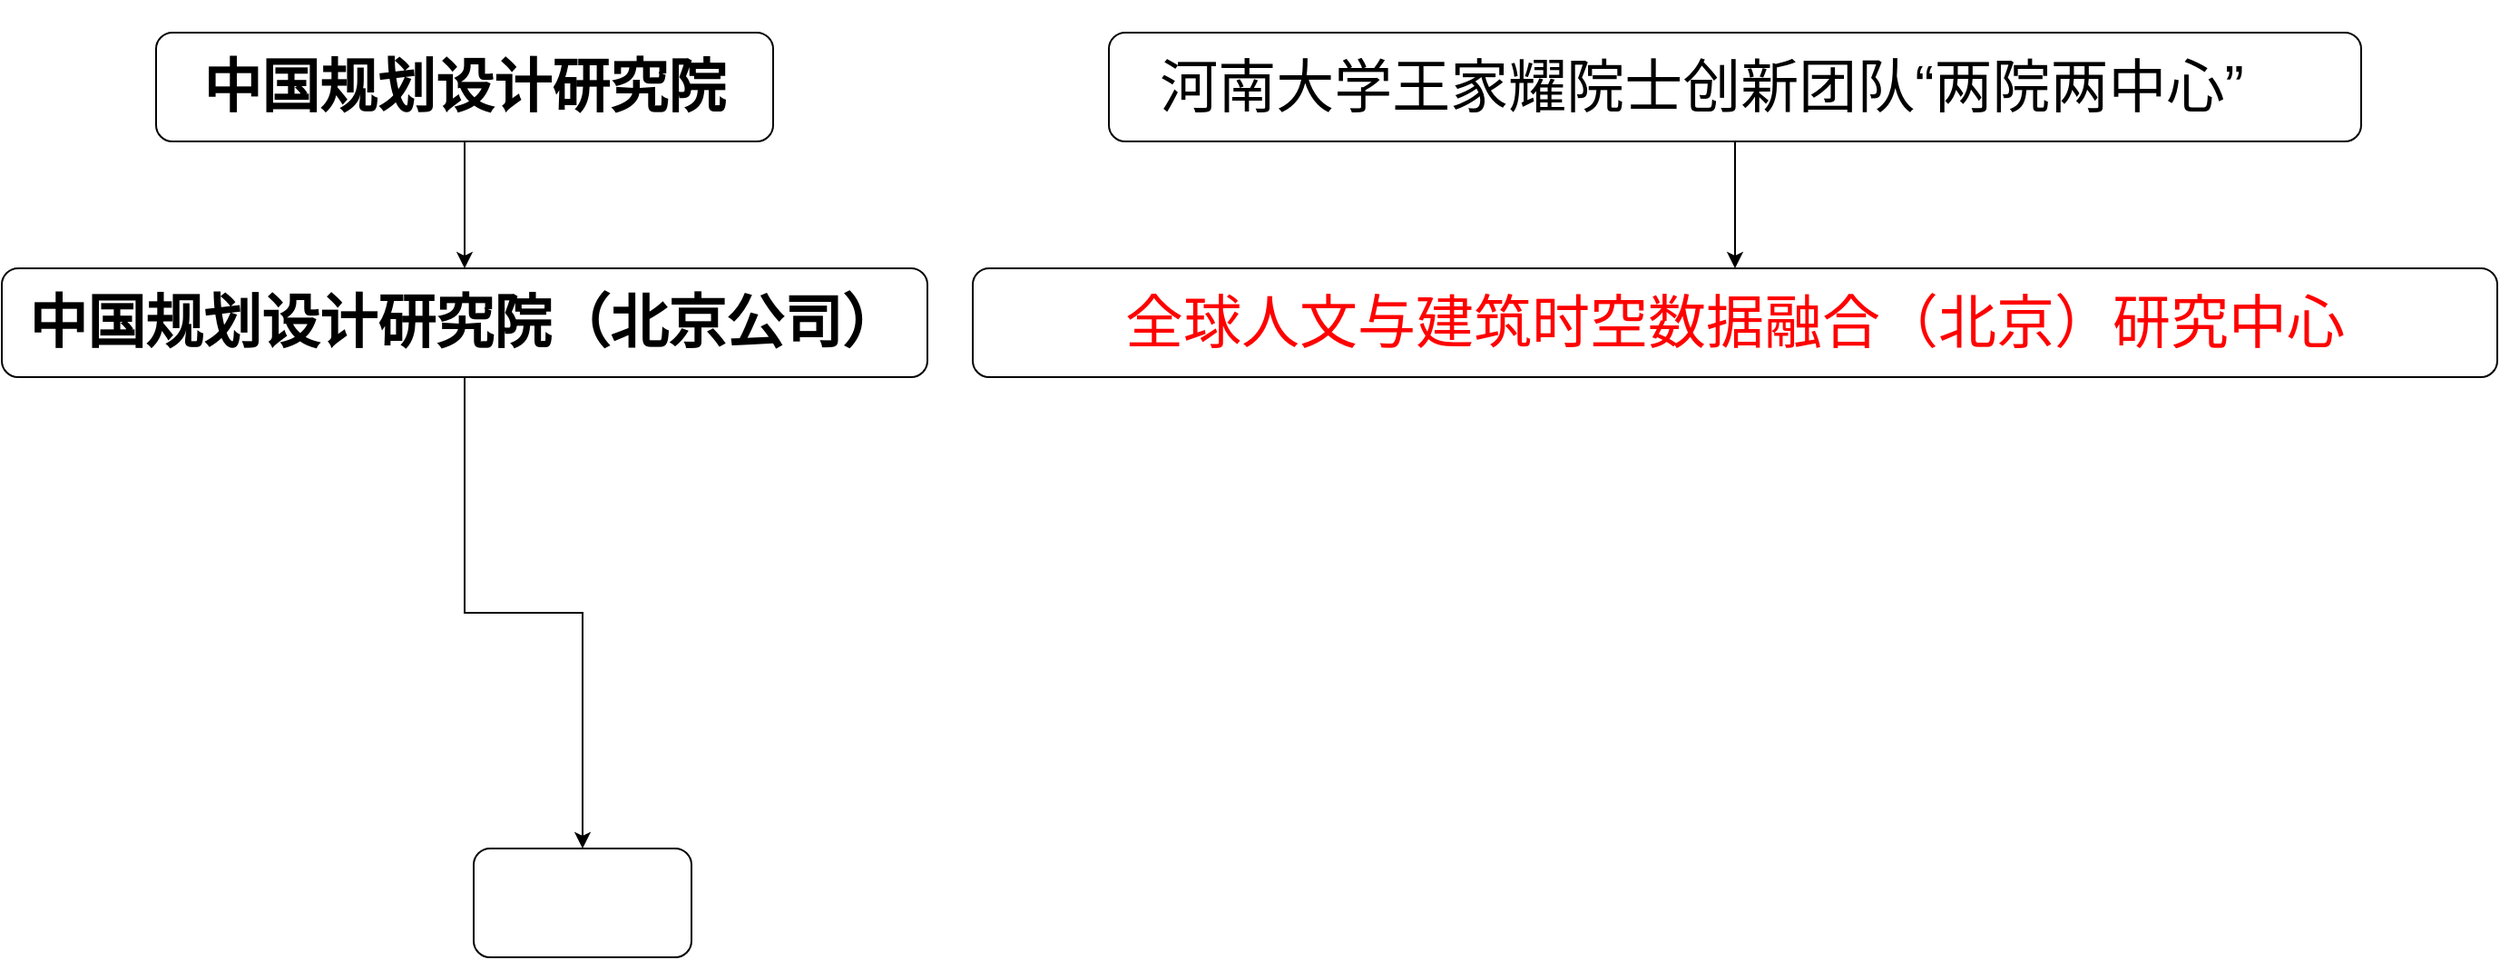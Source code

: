 <mxfile version="22.1.15" type="github">
  <diagram name="第 1 页" id="8YTZ6w2VcloBYaFF-o3J">
    <mxGraphModel dx="2603" dy="774" grid="1" gridSize="10" guides="1" tooltips="1" connect="1" arrows="1" fold="1" page="1" pageScale="1" pageWidth="1169" pageHeight="827" math="0" shadow="0">
      <root>
        <mxCell id="0" />
        <mxCell id="1" parent="0" />
        <mxCell id="N-LqaI-b5l2ttmITCtSE-4" style="edgeStyle=orthogonalEdgeStyle;rounded=0;orthogonalLoop=1;jettySize=auto;html=1;" edge="1" parent="1" source="N-LqaI-b5l2ttmITCtSE-1" target="N-LqaI-b5l2ttmITCtSE-3">
          <mxGeometry relative="1" as="geometry" />
        </mxCell>
        <mxCell id="N-LqaI-b5l2ttmITCtSE-1" value="&lt;br/&gt;&lt;br/&gt;&lt;div style=&quot;language:zh-CN;margin-top:0pt;margin-bottom:0pt;&lt;br/&gt;margin-left:.38in;text-indent:-.38in&quot; class=&quot;O0&quot;&gt;&lt;span style=&quot;font-size:24.0pt&quot;&gt;&lt;/span&gt;&lt;span style=&quot;font-size:24.0pt;&lt;br/&gt;font-family:仿宋;mso-ascii-font-family:仿宋;mso-fareast-font-family:仿宋;language:&lt;br/&gt;zh-CN&quot;&gt;河南大学王家耀院士创新团队“两院两中心”&lt;/span&gt;&lt;/div&gt;&lt;br/&gt;&lt;br/&gt;" style="rounded=1;whiteSpace=wrap;html=1;" vertex="1" parent="1">
          <mxGeometry x="350" y="130" width="690" height="60" as="geometry" />
        </mxCell>
        <mxCell id="N-LqaI-b5l2ttmITCtSE-3" value="&lt;div&gt;&lt;font style=&quot;font-size: 32px;&quot;&gt;&lt;span style=&quot;color: red;&quot;&gt;全球人文与建筑时空数据融合（北京）研究中心&lt;/span&gt;&lt;/font&gt;&lt;/div&gt;" style="rounded=1;whiteSpace=wrap;html=1;" vertex="1" parent="1">
          <mxGeometry x="275" y="260" width="840" height="60" as="geometry" />
        </mxCell>
        <mxCell id="N-LqaI-b5l2ttmITCtSE-7" style="edgeStyle=orthogonalEdgeStyle;rounded=0;orthogonalLoop=1;jettySize=auto;html=1;" edge="1" parent="1" source="N-LqaI-b5l2ttmITCtSE-5" target="N-LqaI-b5l2ttmITCtSE-6">
          <mxGeometry relative="1" as="geometry" />
        </mxCell>
        <mxCell id="N-LqaI-b5l2ttmITCtSE-5" value="&lt;font style=&quot;font-size: 32px;&quot;&gt;&lt;b&gt;中国规划设计研究院&lt;/b&gt;&lt;/font&gt;" style="rounded=1;whiteSpace=wrap;html=1;" vertex="1" parent="1">
          <mxGeometry x="-175" y="130" width="340" height="60" as="geometry" />
        </mxCell>
        <mxCell id="N-LqaI-b5l2ttmITCtSE-9" style="edgeStyle=orthogonalEdgeStyle;rounded=0;orthogonalLoop=1;jettySize=auto;html=1;" edge="1" parent="1" source="N-LqaI-b5l2ttmITCtSE-6" target="N-LqaI-b5l2ttmITCtSE-8">
          <mxGeometry relative="1" as="geometry" />
        </mxCell>
        <mxCell id="N-LqaI-b5l2ttmITCtSE-6" value="&lt;font style=&quot;font-size: 32px;&quot;&gt;&lt;b&gt;中国规划设计研究院（北京公司）&lt;/b&gt;&lt;/font&gt;" style="rounded=1;whiteSpace=wrap;html=1;" vertex="1" parent="1">
          <mxGeometry x="-260" y="260" width="510" height="60" as="geometry" />
        </mxCell>
        <mxCell id="N-LqaI-b5l2ttmITCtSE-8" value="" style="rounded=1;whiteSpace=wrap;html=1;" vertex="1" parent="1">
          <mxGeometry y="580" width="120" height="60" as="geometry" />
        </mxCell>
      </root>
    </mxGraphModel>
  </diagram>
</mxfile>
